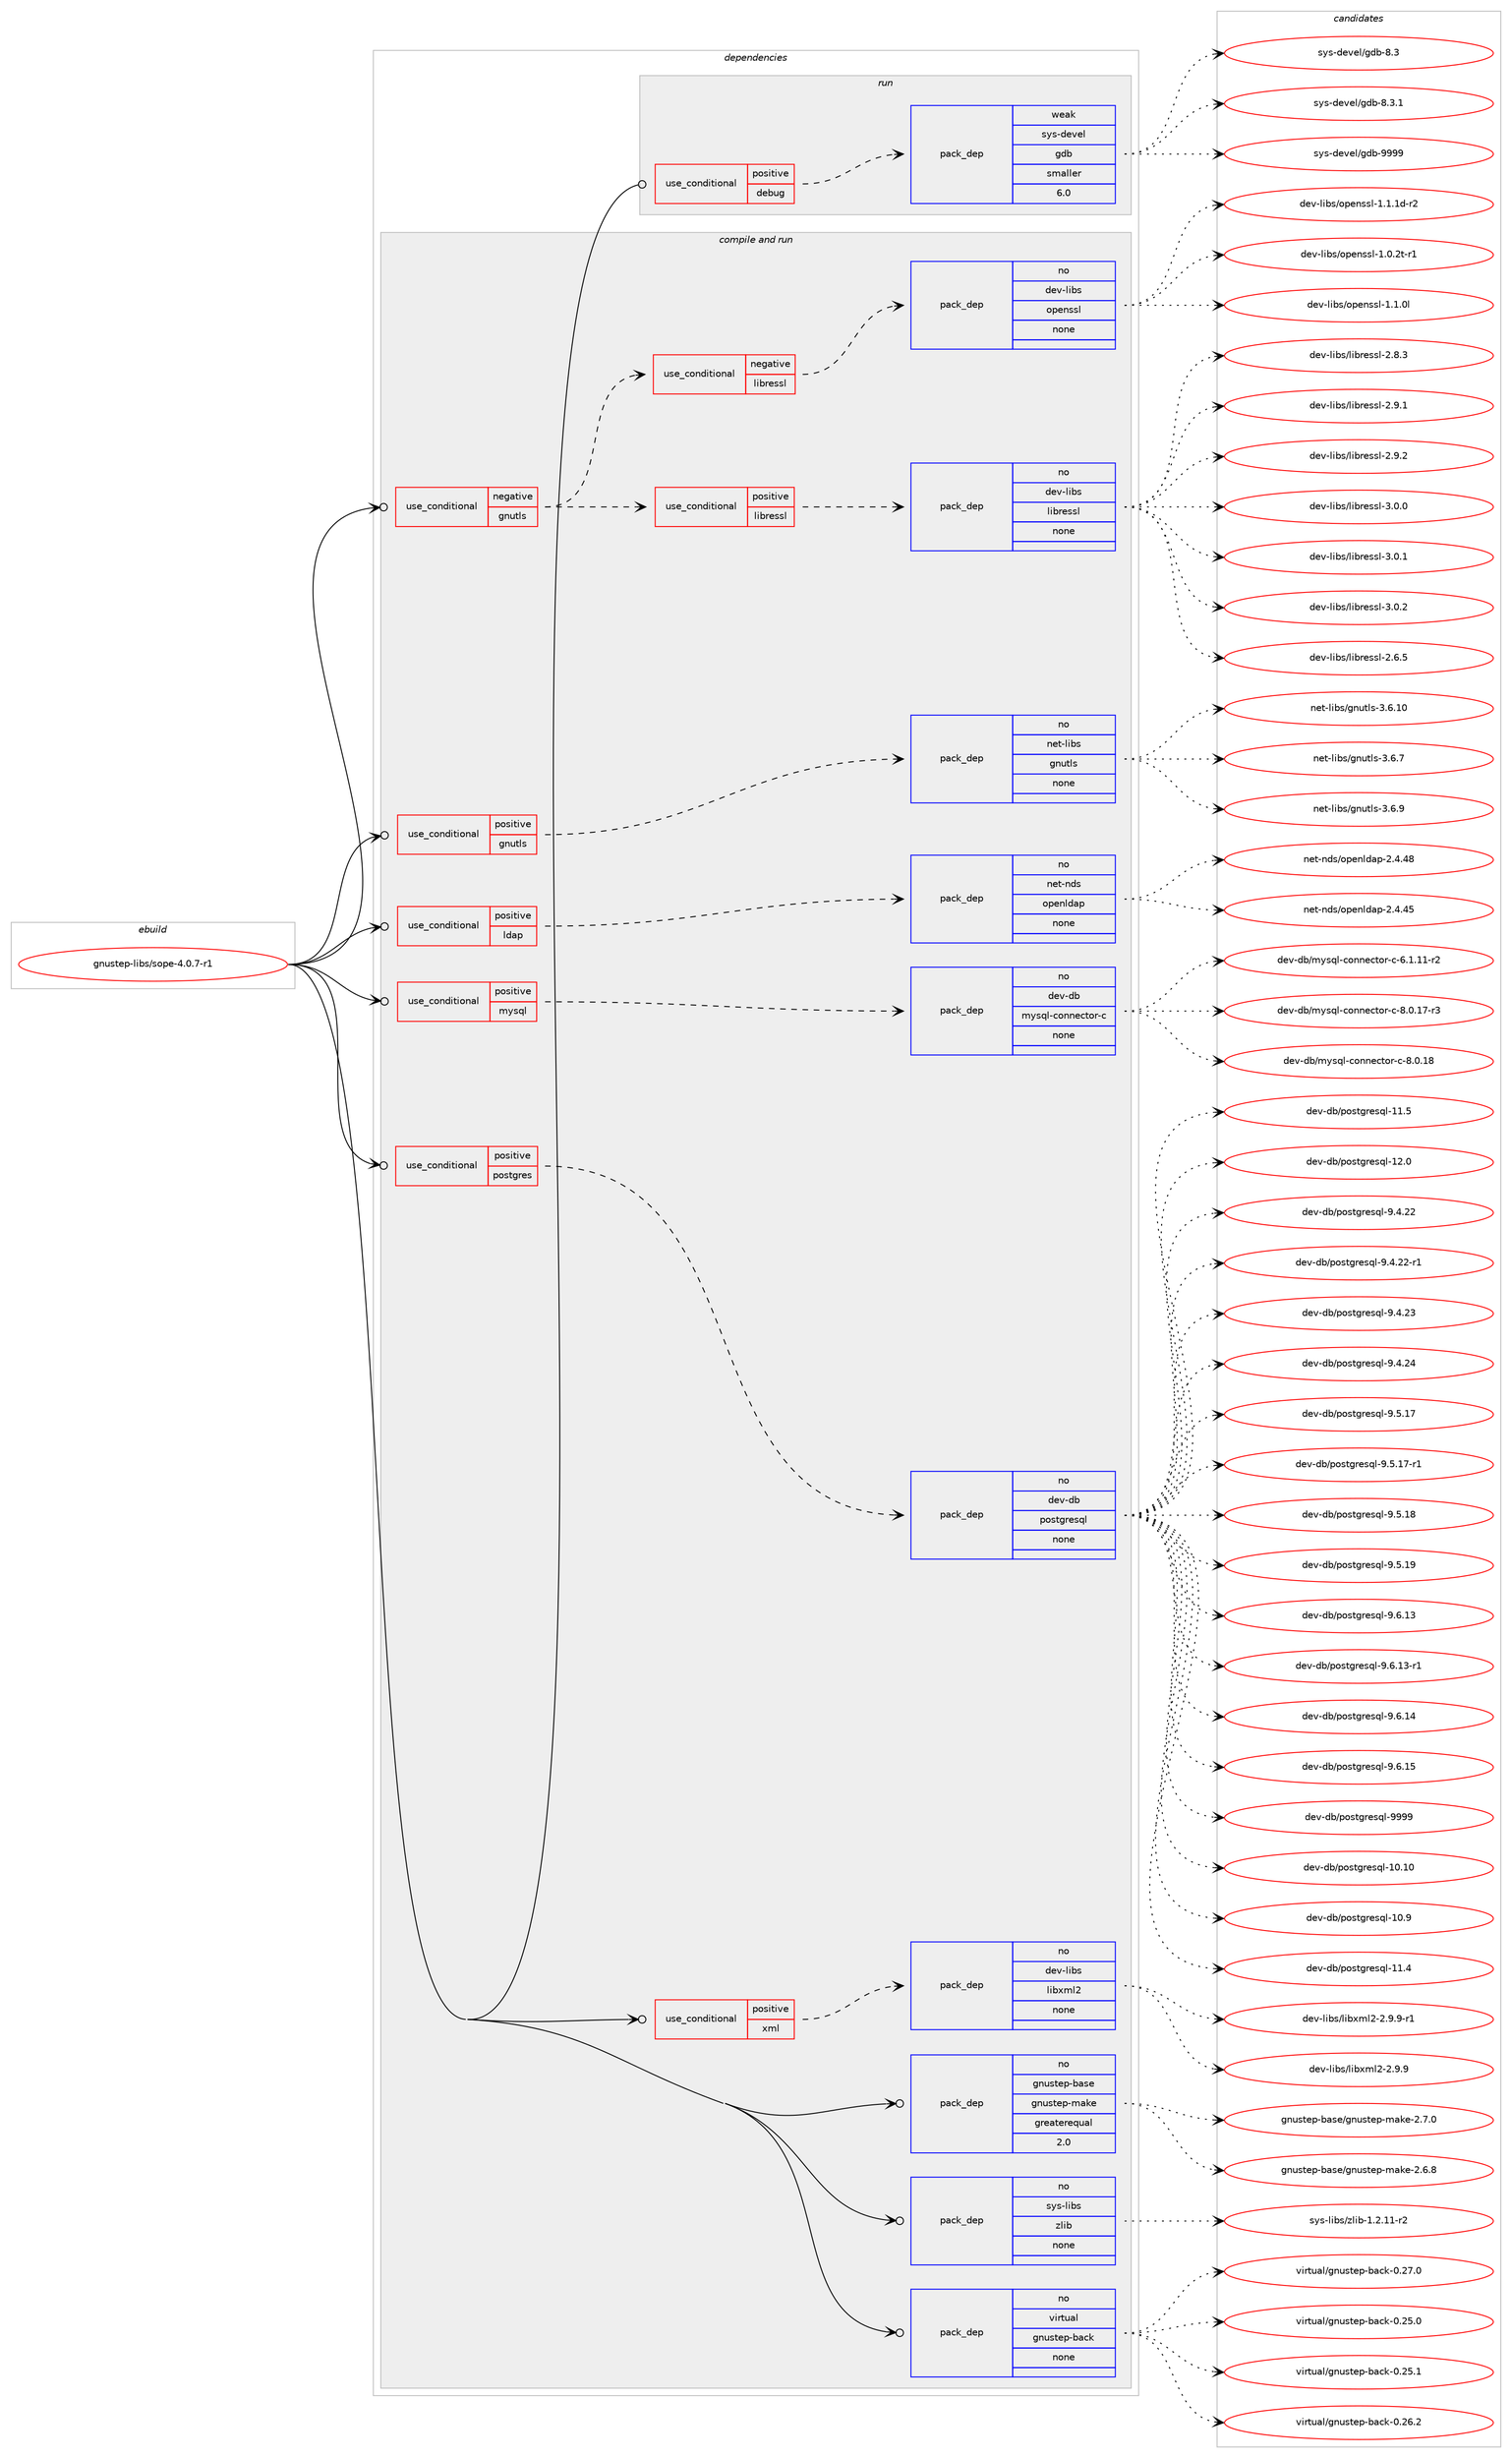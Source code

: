 digraph prolog {

# *************
# Graph options
# *************

newrank=true;
concentrate=true;
compound=true;
graph [rankdir=LR,fontname=Helvetica,fontsize=10,ranksep=1.5];#, ranksep=2.5, nodesep=0.2];
edge  [arrowhead=vee];
node  [fontname=Helvetica,fontsize=10];

# **********
# The ebuild
# **********

subgraph cluster_leftcol {
color=gray;
rank=same;
label=<<i>ebuild</i>>;
id [label="gnustep-libs/sope-4.0.7-r1", color=red, width=4, href="../gnustep-libs/sope-4.0.7-r1.svg"];
}

# ****************
# The dependencies
# ****************

subgraph cluster_midcol {
color=gray;
label=<<i>dependencies</i>>;
subgraph cluster_compile {
fillcolor="#eeeeee";
style=filled;
label=<<i>compile</i>>;
}
subgraph cluster_compileandrun {
fillcolor="#eeeeee";
style=filled;
label=<<i>compile and run</i>>;
subgraph cond186271 {
dependency750725 [label=<<TABLE BORDER="0" CELLBORDER="1" CELLSPACING="0" CELLPADDING="4"><TR><TD ROWSPAN="3" CELLPADDING="10">use_conditional</TD></TR><TR><TD>negative</TD></TR><TR><TD>gnutls</TD></TR></TABLE>>, shape=none, color=red];
subgraph cond186272 {
dependency750726 [label=<<TABLE BORDER="0" CELLBORDER="1" CELLSPACING="0" CELLPADDING="4"><TR><TD ROWSPAN="3" CELLPADDING="10">use_conditional</TD></TR><TR><TD>negative</TD></TR><TR><TD>libressl</TD></TR></TABLE>>, shape=none, color=red];
subgraph pack551804 {
dependency750727 [label=<<TABLE BORDER="0" CELLBORDER="1" CELLSPACING="0" CELLPADDING="4" WIDTH="220"><TR><TD ROWSPAN="6" CELLPADDING="30">pack_dep</TD></TR><TR><TD WIDTH="110">no</TD></TR><TR><TD>dev-libs</TD></TR><TR><TD>openssl</TD></TR><TR><TD>none</TD></TR><TR><TD></TD></TR></TABLE>>, shape=none, color=blue];
}
dependency750726:e -> dependency750727:w [weight=20,style="dashed",arrowhead="vee"];
}
dependency750725:e -> dependency750726:w [weight=20,style="dashed",arrowhead="vee"];
subgraph cond186273 {
dependency750728 [label=<<TABLE BORDER="0" CELLBORDER="1" CELLSPACING="0" CELLPADDING="4"><TR><TD ROWSPAN="3" CELLPADDING="10">use_conditional</TD></TR><TR><TD>positive</TD></TR><TR><TD>libressl</TD></TR></TABLE>>, shape=none, color=red];
subgraph pack551805 {
dependency750729 [label=<<TABLE BORDER="0" CELLBORDER="1" CELLSPACING="0" CELLPADDING="4" WIDTH="220"><TR><TD ROWSPAN="6" CELLPADDING="30">pack_dep</TD></TR><TR><TD WIDTH="110">no</TD></TR><TR><TD>dev-libs</TD></TR><TR><TD>libressl</TD></TR><TR><TD>none</TD></TR><TR><TD></TD></TR></TABLE>>, shape=none, color=blue];
}
dependency750728:e -> dependency750729:w [weight=20,style="dashed",arrowhead="vee"];
}
dependency750725:e -> dependency750728:w [weight=20,style="dashed",arrowhead="vee"];
}
id:e -> dependency750725:w [weight=20,style="solid",arrowhead="odotvee"];
subgraph cond186274 {
dependency750730 [label=<<TABLE BORDER="0" CELLBORDER="1" CELLSPACING="0" CELLPADDING="4"><TR><TD ROWSPAN="3" CELLPADDING="10">use_conditional</TD></TR><TR><TD>positive</TD></TR><TR><TD>gnutls</TD></TR></TABLE>>, shape=none, color=red];
subgraph pack551806 {
dependency750731 [label=<<TABLE BORDER="0" CELLBORDER="1" CELLSPACING="0" CELLPADDING="4" WIDTH="220"><TR><TD ROWSPAN="6" CELLPADDING="30">pack_dep</TD></TR><TR><TD WIDTH="110">no</TD></TR><TR><TD>net-libs</TD></TR><TR><TD>gnutls</TD></TR><TR><TD>none</TD></TR><TR><TD></TD></TR></TABLE>>, shape=none, color=blue];
}
dependency750730:e -> dependency750731:w [weight=20,style="dashed",arrowhead="vee"];
}
id:e -> dependency750730:w [weight=20,style="solid",arrowhead="odotvee"];
subgraph cond186275 {
dependency750732 [label=<<TABLE BORDER="0" CELLBORDER="1" CELLSPACING="0" CELLPADDING="4"><TR><TD ROWSPAN="3" CELLPADDING="10">use_conditional</TD></TR><TR><TD>positive</TD></TR><TR><TD>ldap</TD></TR></TABLE>>, shape=none, color=red];
subgraph pack551807 {
dependency750733 [label=<<TABLE BORDER="0" CELLBORDER="1" CELLSPACING="0" CELLPADDING="4" WIDTH="220"><TR><TD ROWSPAN="6" CELLPADDING="30">pack_dep</TD></TR><TR><TD WIDTH="110">no</TD></TR><TR><TD>net-nds</TD></TR><TR><TD>openldap</TD></TR><TR><TD>none</TD></TR><TR><TD></TD></TR></TABLE>>, shape=none, color=blue];
}
dependency750732:e -> dependency750733:w [weight=20,style="dashed",arrowhead="vee"];
}
id:e -> dependency750732:w [weight=20,style="solid",arrowhead="odotvee"];
subgraph cond186276 {
dependency750734 [label=<<TABLE BORDER="0" CELLBORDER="1" CELLSPACING="0" CELLPADDING="4"><TR><TD ROWSPAN="3" CELLPADDING="10">use_conditional</TD></TR><TR><TD>positive</TD></TR><TR><TD>mysql</TD></TR></TABLE>>, shape=none, color=red];
subgraph pack551808 {
dependency750735 [label=<<TABLE BORDER="0" CELLBORDER="1" CELLSPACING="0" CELLPADDING="4" WIDTH="220"><TR><TD ROWSPAN="6" CELLPADDING="30">pack_dep</TD></TR><TR><TD WIDTH="110">no</TD></TR><TR><TD>dev-db</TD></TR><TR><TD>mysql-connector-c</TD></TR><TR><TD>none</TD></TR><TR><TD></TD></TR></TABLE>>, shape=none, color=blue];
}
dependency750734:e -> dependency750735:w [weight=20,style="dashed",arrowhead="vee"];
}
id:e -> dependency750734:w [weight=20,style="solid",arrowhead="odotvee"];
subgraph cond186277 {
dependency750736 [label=<<TABLE BORDER="0" CELLBORDER="1" CELLSPACING="0" CELLPADDING="4"><TR><TD ROWSPAN="3" CELLPADDING="10">use_conditional</TD></TR><TR><TD>positive</TD></TR><TR><TD>postgres</TD></TR></TABLE>>, shape=none, color=red];
subgraph pack551809 {
dependency750737 [label=<<TABLE BORDER="0" CELLBORDER="1" CELLSPACING="0" CELLPADDING="4" WIDTH="220"><TR><TD ROWSPAN="6" CELLPADDING="30">pack_dep</TD></TR><TR><TD WIDTH="110">no</TD></TR><TR><TD>dev-db</TD></TR><TR><TD>postgresql</TD></TR><TR><TD>none</TD></TR><TR><TD></TD></TR></TABLE>>, shape=none, color=blue];
}
dependency750736:e -> dependency750737:w [weight=20,style="dashed",arrowhead="vee"];
}
id:e -> dependency750736:w [weight=20,style="solid",arrowhead="odotvee"];
subgraph cond186278 {
dependency750738 [label=<<TABLE BORDER="0" CELLBORDER="1" CELLSPACING="0" CELLPADDING="4"><TR><TD ROWSPAN="3" CELLPADDING="10">use_conditional</TD></TR><TR><TD>positive</TD></TR><TR><TD>xml</TD></TR></TABLE>>, shape=none, color=red];
subgraph pack551810 {
dependency750739 [label=<<TABLE BORDER="0" CELLBORDER="1" CELLSPACING="0" CELLPADDING="4" WIDTH="220"><TR><TD ROWSPAN="6" CELLPADDING="30">pack_dep</TD></TR><TR><TD WIDTH="110">no</TD></TR><TR><TD>dev-libs</TD></TR><TR><TD>libxml2</TD></TR><TR><TD>none</TD></TR><TR><TD></TD></TR></TABLE>>, shape=none, color=blue];
}
dependency750738:e -> dependency750739:w [weight=20,style="dashed",arrowhead="vee"];
}
id:e -> dependency750738:w [weight=20,style="solid",arrowhead="odotvee"];
subgraph pack551811 {
dependency750740 [label=<<TABLE BORDER="0" CELLBORDER="1" CELLSPACING="0" CELLPADDING="4" WIDTH="220"><TR><TD ROWSPAN="6" CELLPADDING="30">pack_dep</TD></TR><TR><TD WIDTH="110">no</TD></TR><TR><TD>gnustep-base</TD></TR><TR><TD>gnustep-make</TD></TR><TR><TD>greaterequal</TD></TR><TR><TD>2.0</TD></TR></TABLE>>, shape=none, color=blue];
}
id:e -> dependency750740:w [weight=20,style="solid",arrowhead="odotvee"];
subgraph pack551812 {
dependency750741 [label=<<TABLE BORDER="0" CELLBORDER="1" CELLSPACING="0" CELLPADDING="4" WIDTH="220"><TR><TD ROWSPAN="6" CELLPADDING="30">pack_dep</TD></TR><TR><TD WIDTH="110">no</TD></TR><TR><TD>sys-libs</TD></TR><TR><TD>zlib</TD></TR><TR><TD>none</TD></TR><TR><TD></TD></TR></TABLE>>, shape=none, color=blue];
}
id:e -> dependency750741:w [weight=20,style="solid",arrowhead="odotvee"];
subgraph pack551813 {
dependency750742 [label=<<TABLE BORDER="0" CELLBORDER="1" CELLSPACING="0" CELLPADDING="4" WIDTH="220"><TR><TD ROWSPAN="6" CELLPADDING="30">pack_dep</TD></TR><TR><TD WIDTH="110">no</TD></TR><TR><TD>virtual</TD></TR><TR><TD>gnustep-back</TD></TR><TR><TD>none</TD></TR><TR><TD></TD></TR></TABLE>>, shape=none, color=blue];
}
id:e -> dependency750742:w [weight=20,style="solid",arrowhead="odotvee"];
}
subgraph cluster_run {
fillcolor="#eeeeee";
style=filled;
label=<<i>run</i>>;
subgraph cond186279 {
dependency750743 [label=<<TABLE BORDER="0" CELLBORDER="1" CELLSPACING="0" CELLPADDING="4"><TR><TD ROWSPAN="3" CELLPADDING="10">use_conditional</TD></TR><TR><TD>positive</TD></TR><TR><TD>debug</TD></TR></TABLE>>, shape=none, color=red];
subgraph pack551814 {
dependency750744 [label=<<TABLE BORDER="0" CELLBORDER="1" CELLSPACING="0" CELLPADDING="4" WIDTH="220"><TR><TD ROWSPAN="6" CELLPADDING="30">pack_dep</TD></TR><TR><TD WIDTH="110">weak</TD></TR><TR><TD>sys-devel</TD></TR><TR><TD>gdb</TD></TR><TR><TD>smaller</TD></TR><TR><TD>6.0</TD></TR></TABLE>>, shape=none, color=blue];
}
dependency750743:e -> dependency750744:w [weight=20,style="dashed",arrowhead="vee"];
}
id:e -> dependency750743:w [weight=20,style="solid",arrowhead="odot"];
}
}

# **************
# The candidates
# **************

subgraph cluster_choices {
rank=same;
color=gray;
label=<<i>candidates</i>>;

subgraph choice551804 {
color=black;
nodesep=1;
choice1001011184510810598115471111121011101151151084549464846501164511449 [label="dev-libs/openssl-1.0.2t-r1", color=red, width=4,href="../dev-libs/openssl-1.0.2t-r1.svg"];
choice100101118451081059811547111112101110115115108454946494648108 [label="dev-libs/openssl-1.1.0l", color=red, width=4,href="../dev-libs/openssl-1.1.0l.svg"];
choice1001011184510810598115471111121011101151151084549464946491004511450 [label="dev-libs/openssl-1.1.1d-r2", color=red, width=4,href="../dev-libs/openssl-1.1.1d-r2.svg"];
dependency750727:e -> choice1001011184510810598115471111121011101151151084549464846501164511449:w [style=dotted,weight="100"];
dependency750727:e -> choice100101118451081059811547111112101110115115108454946494648108:w [style=dotted,weight="100"];
dependency750727:e -> choice1001011184510810598115471111121011101151151084549464946491004511450:w [style=dotted,weight="100"];
}
subgraph choice551805 {
color=black;
nodesep=1;
choice10010111845108105981154710810598114101115115108455046544653 [label="dev-libs/libressl-2.6.5", color=red, width=4,href="../dev-libs/libressl-2.6.5.svg"];
choice10010111845108105981154710810598114101115115108455046564651 [label="dev-libs/libressl-2.8.3", color=red, width=4,href="../dev-libs/libressl-2.8.3.svg"];
choice10010111845108105981154710810598114101115115108455046574649 [label="dev-libs/libressl-2.9.1", color=red, width=4,href="../dev-libs/libressl-2.9.1.svg"];
choice10010111845108105981154710810598114101115115108455046574650 [label="dev-libs/libressl-2.9.2", color=red, width=4,href="../dev-libs/libressl-2.9.2.svg"];
choice10010111845108105981154710810598114101115115108455146484648 [label="dev-libs/libressl-3.0.0", color=red, width=4,href="../dev-libs/libressl-3.0.0.svg"];
choice10010111845108105981154710810598114101115115108455146484649 [label="dev-libs/libressl-3.0.1", color=red, width=4,href="../dev-libs/libressl-3.0.1.svg"];
choice10010111845108105981154710810598114101115115108455146484650 [label="dev-libs/libressl-3.0.2", color=red, width=4,href="../dev-libs/libressl-3.0.2.svg"];
dependency750729:e -> choice10010111845108105981154710810598114101115115108455046544653:w [style=dotted,weight="100"];
dependency750729:e -> choice10010111845108105981154710810598114101115115108455046564651:w [style=dotted,weight="100"];
dependency750729:e -> choice10010111845108105981154710810598114101115115108455046574649:w [style=dotted,weight="100"];
dependency750729:e -> choice10010111845108105981154710810598114101115115108455046574650:w [style=dotted,weight="100"];
dependency750729:e -> choice10010111845108105981154710810598114101115115108455146484648:w [style=dotted,weight="100"];
dependency750729:e -> choice10010111845108105981154710810598114101115115108455146484649:w [style=dotted,weight="100"];
dependency750729:e -> choice10010111845108105981154710810598114101115115108455146484650:w [style=dotted,weight="100"];
}
subgraph choice551806 {
color=black;
nodesep=1;
choice11010111645108105981154710311011711610811545514654464948 [label="net-libs/gnutls-3.6.10", color=red, width=4,href="../net-libs/gnutls-3.6.10.svg"];
choice110101116451081059811547103110117116108115455146544655 [label="net-libs/gnutls-3.6.7", color=red, width=4,href="../net-libs/gnutls-3.6.7.svg"];
choice110101116451081059811547103110117116108115455146544657 [label="net-libs/gnutls-3.6.9", color=red, width=4,href="../net-libs/gnutls-3.6.9.svg"];
dependency750731:e -> choice11010111645108105981154710311011711610811545514654464948:w [style=dotted,weight="100"];
dependency750731:e -> choice110101116451081059811547103110117116108115455146544655:w [style=dotted,weight="100"];
dependency750731:e -> choice110101116451081059811547103110117116108115455146544657:w [style=dotted,weight="100"];
}
subgraph choice551807 {
color=black;
nodesep=1;
choice11010111645110100115471111121011101081009711245504652465253 [label="net-nds/openldap-2.4.45", color=red, width=4,href="../net-nds/openldap-2.4.45.svg"];
choice11010111645110100115471111121011101081009711245504652465256 [label="net-nds/openldap-2.4.48", color=red, width=4,href="../net-nds/openldap-2.4.48.svg"];
dependency750733:e -> choice11010111645110100115471111121011101081009711245504652465253:w [style=dotted,weight="100"];
dependency750733:e -> choice11010111645110100115471111121011101081009711245504652465256:w [style=dotted,weight="100"];
}
subgraph choice551808 {
color=black;
nodesep=1;
choice1001011184510098471091211151131084599111110110101991161111144599455446494649494511450 [label="dev-db/mysql-connector-c-6.1.11-r2", color=red, width=4,href="../dev-db/mysql-connector-c-6.1.11-r2.svg"];
choice1001011184510098471091211151131084599111110110101991161111144599455646484649554511451 [label="dev-db/mysql-connector-c-8.0.17-r3", color=red, width=4,href="../dev-db/mysql-connector-c-8.0.17-r3.svg"];
choice100101118451009847109121115113108459911111011010199116111114459945564648464956 [label="dev-db/mysql-connector-c-8.0.18", color=red, width=4,href="../dev-db/mysql-connector-c-8.0.18.svg"];
dependency750735:e -> choice1001011184510098471091211151131084599111110110101991161111144599455446494649494511450:w [style=dotted,weight="100"];
dependency750735:e -> choice1001011184510098471091211151131084599111110110101991161111144599455646484649554511451:w [style=dotted,weight="100"];
dependency750735:e -> choice100101118451009847109121115113108459911111011010199116111114459945564648464956:w [style=dotted,weight="100"];
}
subgraph choice551809 {
color=black;
nodesep=1;
choice100101118451009847112111115116103114101115113108454948464948 [label="dev-db/postgresql-10.10", color=red, width=4,href="../dev-db/postgresql-10.10.svg"];
choice1001011184510098471121111151161031141011151131084549484657 [label="dev-db/postgresql-10.9", color=red, width=4,href="../dev-db/postgresql-10.9.svg"];
choice1001011184510098471121111151161031141011151131084549494652 [label="dev-db/postgresql-11.4", color=red, width=4,href="../dev-db/postgresql-11.4.svg"];
choice1001011184510098471121111151161031141011151131084549494653 [label="dev-db/postgresql-11.5", color=red, width=4,href="../dev-db/postgresql-11.5.svg"];
choice1001011184510098471121111151161031141011151131084549504648 [label="dev-db/postgresql-12.0", color=red, width=4,href="../dev-db/postgresql-12.0.svg"];
choice10010111845100984711211111511610311410111511310845574652465050 [label="dev-db/postgresql-9.4.22", color=red, width=4,href="../dev-db/postgresql-9.4.22.svg"];
choice100101118451009847112111115116103114101115113108455746524650504511449 [label="dev-db/postgresql-9.4.22-r1", color=red, width=4,href="../dev-db/postgresql-9.4.22-r1.svg"];
choice10010111845100984711211111511610311410111511310845574652465051 [label="dev-db/postgresql-9.4.23", color=red, width=4,href="../dev-db/postgresql-9.4.23.svg"];
choice10010111845100984711211111511610311410111511310845574652465052 [label="dev-db/postgresql-9.4.24", color=red, width=4,href="../dev-db/postgresql-9.4.24.svg"];
choice10010111845100984711211111511610311410111511310845574653464955 [label="dev-db/postgresql-9.5.17", color=red, width=4,href="../dev-db/postgresql-9.5.17.svg"];
choice100101118451009847112111115116103114101115113108455746534649554511449 [label="dev-db/postgresql-9.5.17-r1", color=red, width=4,href="../dev-db/postgresql-9.5.17-r1.svg"];
choice10010111845100984711211111511610311410111511310845574653464956 [label="dev-db/postgresql-9.5.18", color=red, width=4,href="../dev-db/postgresql-9.5.18.svg"];
choice10010111845100984711211111511610311410111511310845574653464957 [label="dev-db/postgresql-9.5.19", color=red, width=4,href="../dev-db/postgresql-9.5.19.svg"];
choice10010111845100984711211111511610311410111511310845574654464951 [label="dev-db/postgresql-9.6.13", color=red, width=4,href="../dev-db/postgresql-9.6.13.svg"];
choice100101118451009847112111115116103114101115113108455746544649514511449 [label="dev-db/postgresql-9.6.13-r1", color=red, width=4,href="../dev-db/postgresql-9.6.13-r1.svg"];
choice10010111845100984711211111511610311410111511310845574654464952 [label="dev-db/postgresql-9.6.14", color=red, width=4,href="../dev-db/postgresql-9.6.14.svg"];
choice10010111845100984711211111511610311410111511310845574654464953 [label="dev-db/postgresql-9.6.15", color=red, width=4,href="../dev-db/postgresql-9.6.15.svg"];
choice1001011184510098471121111151161031141011151131084557575757 [label="dev-db/postgresql-9999", color=red, width=4,href="../dev-db/postgresql-9999.svg"];
dependency750737:e -> choice100101118451009847112111115116103114101115113108454948464948:w [style=dotted,weight="100"];
dependency750737:e -> choice1001011184510098471121111151161031141011151131084549484657:w [style=dotted,weight="100"];
dependency750737:e -> choice1001011184510098471121111151161031141011151131084549494652:w [style=dotted,weight="100"];
dependency750737:e -> choice1001011184510098471121111151161031141011151131084549494653:w [style=dotted,weight="100"];
dependency750737:e -> choice1001011184510098471121111151161031141011151131084549504648:w [style=dotted,weight="100"];
dependency750737:e -> choice10010111845100984711211111511610311410111511310845574652465050:w [style=dotted,weight="100"];
dependency750737:e -> choice100101118451009847112111115116103114101115113108455746524650504511449:w [style=dotted,weight="100"];
dependency750737:e -> choice10010111845100984711211111511610311410111511310845574652465051:w [style=dotted,weight="100"];
dependency750737:e -> choice10010111845100984711211111511610311410111511310845574652465052:w [style=dotted,weight="100"];
dependency750737:e -> choice10010111845100984711211111511610311410111511310845574653464955:w [style=dotted,weight="100"];
dependency750737:e -> choice100101118451009847112111115116103114101115113108455746534649554511449:w [style=dotted,weight="100"];
dependency750737:e -> choice10010111845100984711211111511610311410111511310845574653464956:w [style=dotted,weight="100"];
dependency750737:e -> choice10010111845100984711211111511610311410111511310845574653464957:w [style=dotted,weight="100"];
dependency750737:e -> choice10010111845100984711211111511610311410111511310845574654464951:w [style=dotted,weight="100"];
dependency750737:e -> choice100101118451009847112111115116103114101115113108455746544649514511449:w [style=dotted,weight="100"];
dependency750737:e -> choice10010111845100984711211111511610311410111511310845574654464952:w [style=dotted,weight="100"];
dependency750737:e -> choice10010111845100984711211111511610311410111511310845574654464953:w [style=dotted,weight="100"];
dependency750737:e -> choice1001011184510098471121111151161031141011151131084557575757:w [style=dotted,weight="100"];
}
subgraph choice551810 {
color=black;
nodesep=1;
choice1001011184510810598115471081059812010910850455046574657 [label="dev-libs/libxml2-2.9.9", color=red, width=4,href="../dev-libs/libxml2-2.9.9.svg"];
choice10010111845108105981154710810598120109108504550465746574511449 [label="dev-libs/libxml2-2.9.9-r1", color=red, width=4,href="../dev-libs/libxml2-2.9.9-r1.svg"];
dependency750739:e -> choice1001011184510810598115471081059812010910850455046574657:w [style=dotted,weight="100"];
dependency750739:e -> choice10010111845108105981154710810598120109108504550465746574511449:w [style=dotted,weight="100"];
}
subgraph choice551811 {
color=black;
nodesep=1;
choice103110117115116101112459897115101471031101171151161011124510997107101455046544656 [label="gnustep-base/gnustep-make-2.6.8", color=red, width=4,href="../gnustep-base/gnustep-make-2.6.8.svg"];
choice103110117115116101112459897115101471031101171151161011124510997107101455046554648 [label="gnustep-base/gnustep-make-2.7.0", color=red, width=4,href="../gnustep-base/gnustep-make-2.7.0.svg"];
dependency750740:e -> choice103110117115116101112459897115101471031101171151161011124510997107101455046544656:w [style=dotted,weight="100"];
dependency750740:e -> choice103110117115116101112459897115101471031101171151161011124510997107101455046554648:w [style=dotted,weight="100"];
}
subgraph choice551812 {
color=black;
nodesep=1;
choice11512111545108105981154712210810598454946504649494511450 [label="sys-libs/zlib-1.2.11-r2", color=red, width=4,href="../sys-libs/zlib-1.2.11-r2.svg"];
dependency750741:e -> choice11512111545108105981154712210810598454946504649494511450:w [style=dotted,weight="100"];
}
subgraph choice551813 {
color=black;
nodesep=1;
choice11810511411611797108471031101171151161011124598979910745484650534648 [label="virtual/gnustep-back-0.25.0", color=red, width=4,href="../virtual/gnustep-back-0.25.0.svg"];
choice11810511411611797108471031101171151161011124598979910745484650534649 [label="virtual/gnustep-back-0.25.1", color=red, width=4,href="../virtual/gnustep-back-0.25.1.svg"];
choice11810511411611797108471031101171151161011124598979910745484650544650 [label="virtual/gnustep-back-0.26.2", color=red, width=4,href="../virtual/gnustep-back-0.26.2.svg"];
choice11810511411611797108471031101171151161011124598979910745484650554648 [label="virtual/gnustep-back-0.27.0", color=red, width=4,href="../virtual/gnustep-back-0.27.0.svg"];
dependency750742:e -> choice11810511411611797108471031101171151161011124598979910745484650534648:w [style=dotted,weight="100"];
dependency750742:e -> choice11810511411611797108471031101171151161011124598979910745484650534649:w [style=dotted,weight="100"];
dependency750742:e -> choice11810511411611797108471031101171151161011124598979910745484650544650:w [style=dotted,weight="100"];
dependency750742:e -> choice11810511411611797108471031101171151161011124598979910745484650554648:w [style=dotted,weight="100"];
}
subgraph choice551814 {
color=black;
nodesep=1;
choice11512111545100101118101108471031009845564651 [label="sys-devel/gdb-8.3", color=red, width=4,href="../sys-devel/gdb-8.3.svg"];
choice115121115451001011181011084710310098455646514649 [label="sys-devel/gdb-8.3.1", color=red, width=4,href="../sys-devel/gdb-8.3.1.svg"];
choice1151211154510010111810110847103100984557575757 [label="sys-devel/gdb-9999", color=red, width=4,href="../sys-devel/gdb-9999.svg"];
dependency750744:e -> choice11512111545100101118101108471031009845564651:w [style=dotted,weight="100"];
dependency750744:e -> choice115121115451001011181011084710310098455646514649:w [style=dotted,weight="100"];
dependency750744:e -> choice1151211154510010111810110847103100984557575757:w [style=dotted,weight="100"];
}
}

}
